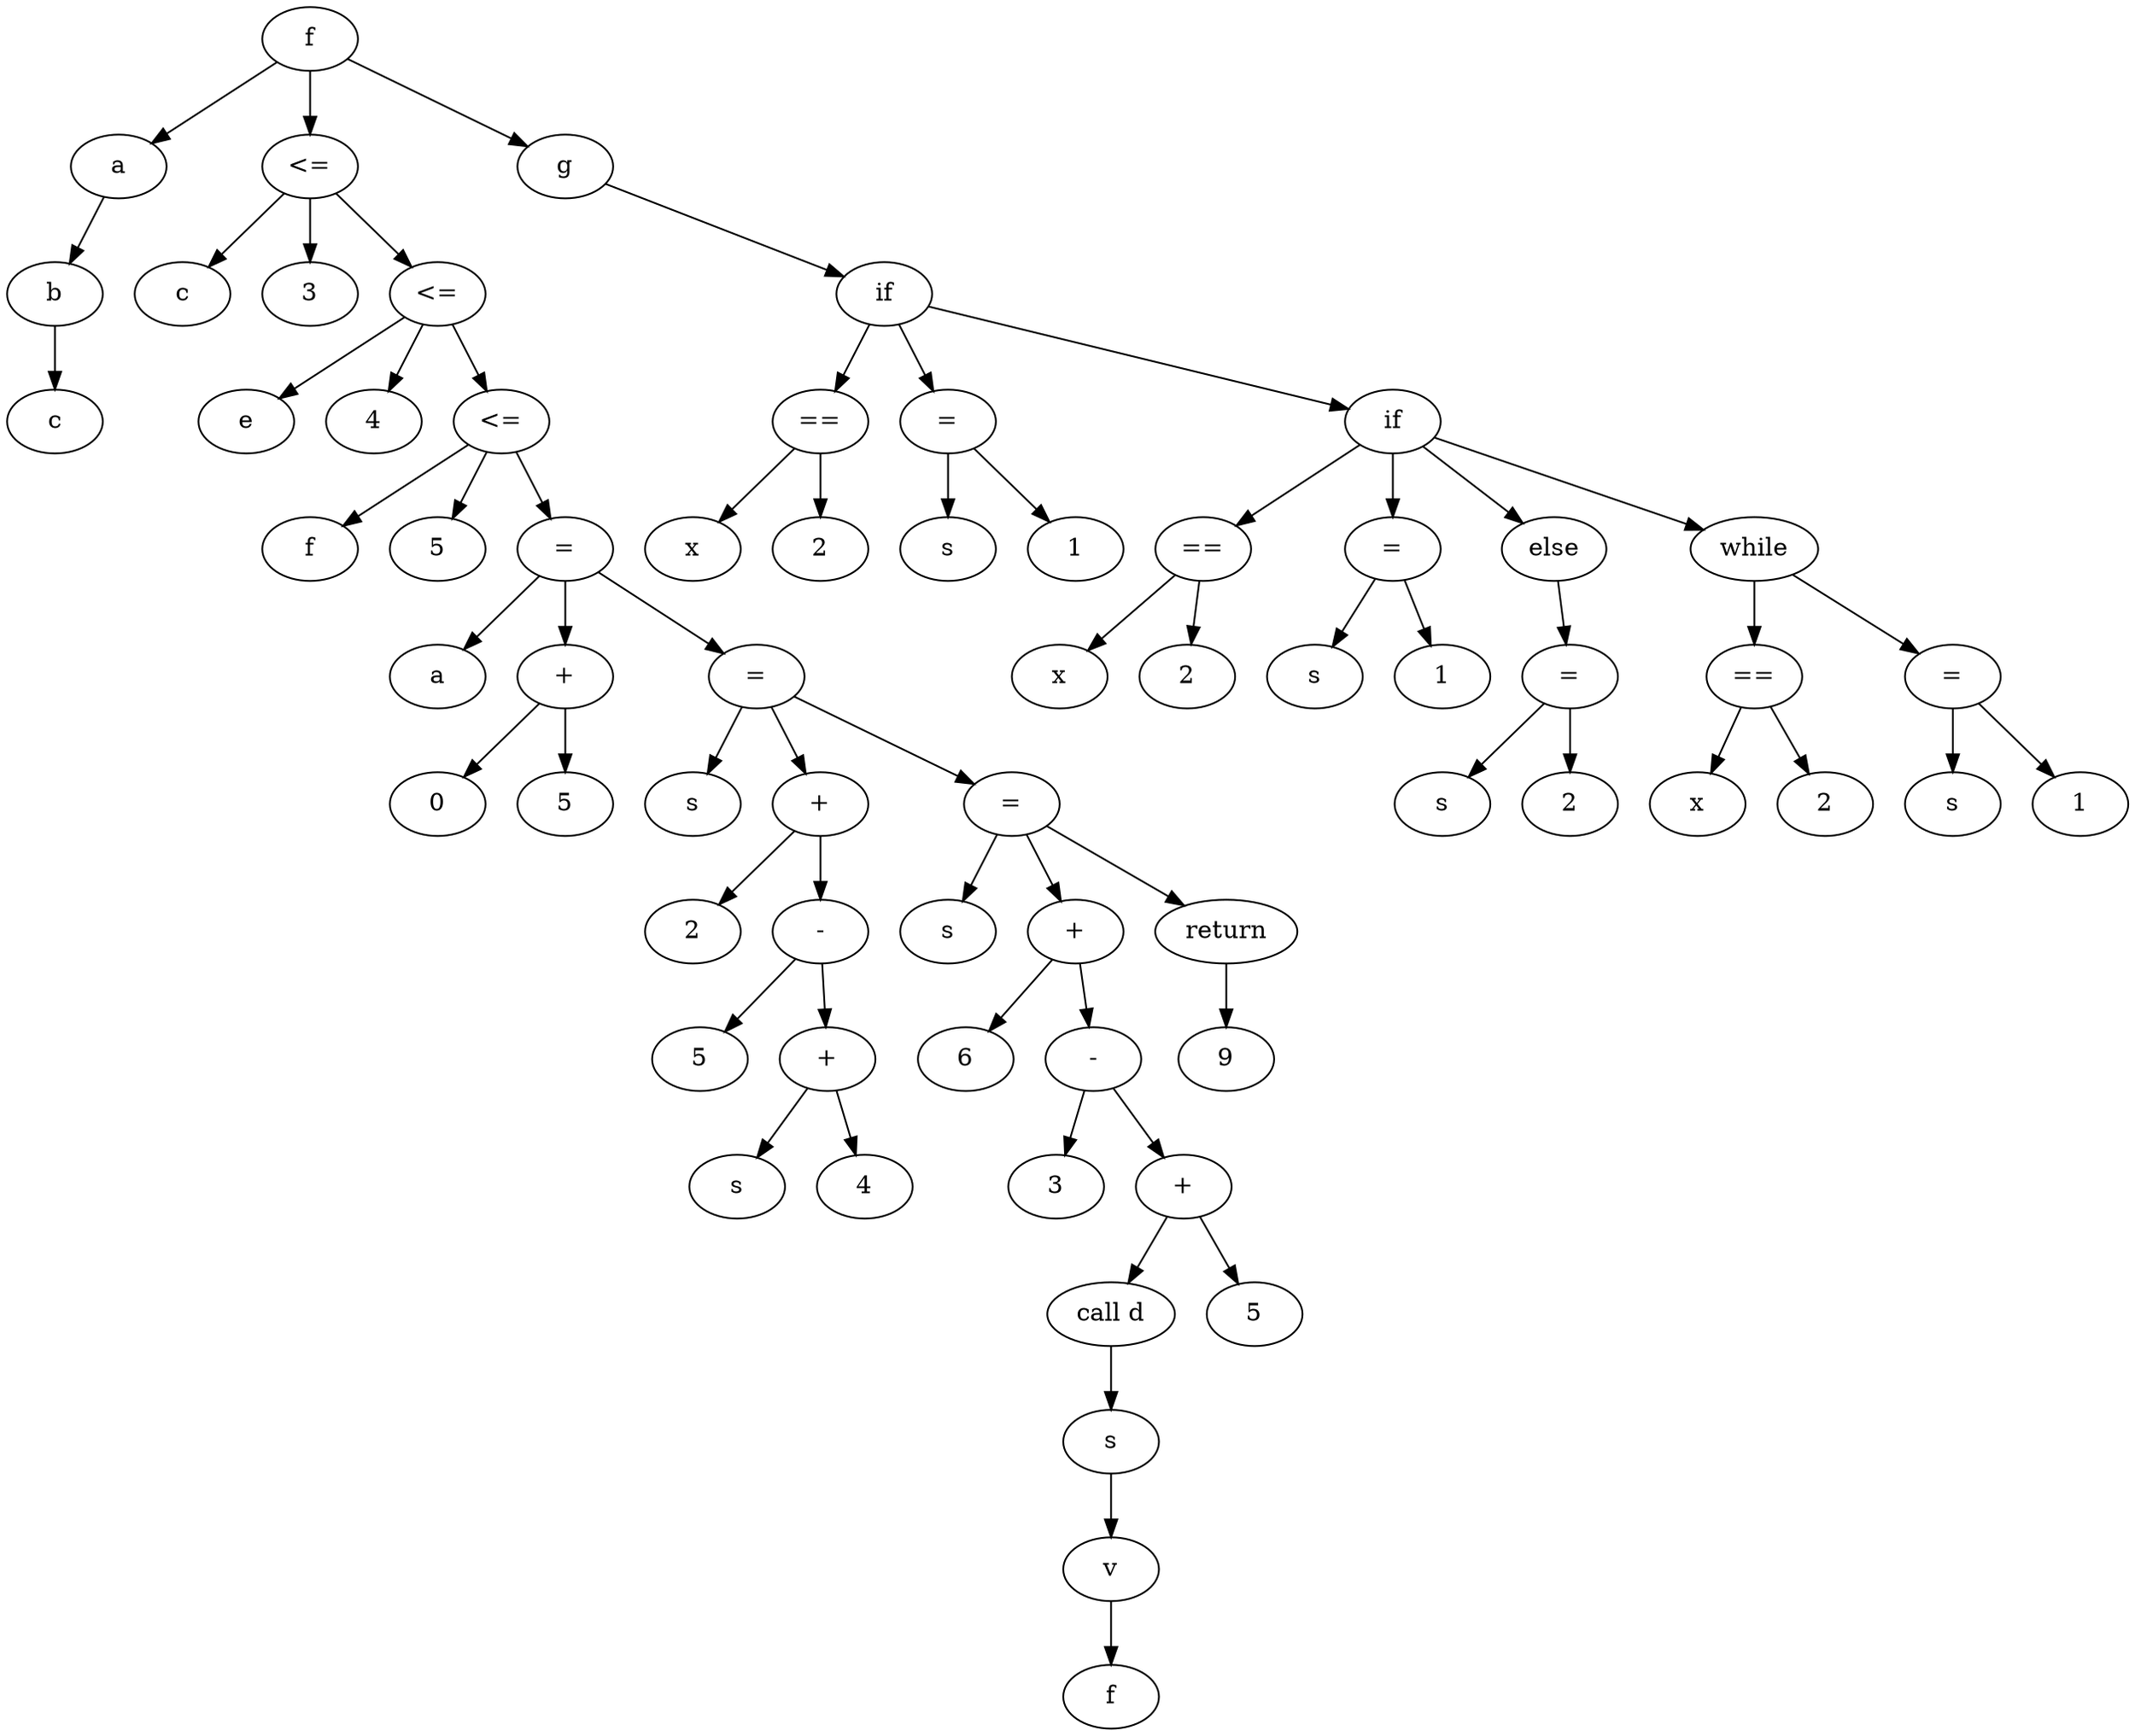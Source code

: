 # Executado assim: ./output2dot.sh 
# https://graphviz.org/doc/info/lang.html
digraph {
  x55766a5969f0 [label = "f"]
  x55766a5969f0 -> x55766a595570
  x55766a595570 [label = "a"]
  x55766a595570 -> x55766a595520
  x55766a595520 [label = "b"]
  x55766a595520 -> x55766a5954f0
  x55766a5954f0 [label = "c"]
  x55766a5969f0 -> x55766a595b20
  x55766a595b20 [label = "<="]
  x55766a595b20 -> x55766a595b50
  x55766a595b50 [label = "c"]
  x55766a595b20 -> x55766a595ba0
  x55766a595ba0 [label = "3"]
  x55766a595b20 -> x55766a595a70
  x55766a595a70 [label = "<="]
  x55766a595a70 -> x55766a595aa0
  x55766a595aa0 [label = "e"]
  x55766a595a70 -> x55766a595af0
  x55766a595af0 [label = "4"]
  x55766a595a70 -> x55766a5959c0
  x55766a5959c0 [label = "<="]
  x55766a5959c0 -> x55766a5959f0
  x55766a5959f0 [label = "f"]
  x55766a5959c0 -> x55766a595a40
  x55766a595a40 [label = "5"]
  x55766a5959c0 -> x55766a595dc0
  x55766a595dc0 [label = "="]
  x55766a595dc0 -> x55766a595df0
  x55766a595df0 [label = "a"]
  x55766a595dc0 -> x55766a595d70
  x55766a595d70 [label = "+"]
  x55766a595d70 -> x55766a595c90
  x55766a595c90 [label = "0"]
  x55766a595d70 -> x55766a595d40
  x55766a595d40 [label = "5"]
  x55766a595dc0 -> x55766a596230
  x55766a596230 [label = "="]
  x55766a596230 -> x55766a596260
  x55766a596260 [label = "s"]
  x55766a596230 -> x55766a5961e0
  x55766a5961e0 [label = "+"]
  x55766a5961e0 -> x55766a595f00
  x55766a595f00 [label = "2"]
  x55766a5961e0 -> x55766a596190
  x55766a596190 [label = "-"]
  x55766a596190 -> x55766a595fb0
  x55766a595fb0 [label = "5"]
  x55766a596190 -> x55766a596140
  x55766a596140 [label = "+"]
  x55766a596140 -> x55766a5960a0
  x55766a5960a0 [label = "s"]
  x55766a596140 -> x55766a596110
  x55766a596110 [label = "4"]
  x55766a596230 -> x55766a596870
  x55766a596870 [label = "="]
  x55766a596870 -> x55766a5968a0
  x55766a5968a0 [label = "s"]
  x55766a596870 -> x55766a596820
  x55766a596820 [label = "+"]
  x55766a596820 -> x55766a596370
  x55766a596370 [label = "6"]
  x55766a596820 -> x55766a5967d0
  x55766a5967d0 [label = "-"]
  x55766a5967d0 -> x55766a596420
  x55766a596420 [label = "3"]
  x55766a5967d0 -> x55766a596780
  x55766a596780 [label = "+"]
  x55766a596780 -> x55766a596660
  x55766a596660 [label = "call d"]
  x55766a596660 -> x55766a596510
  x55766a596510 [label = "s"]
  x55766a596510 -> x55766a596580
  x55766a596580 [label = "v"]
  x55766a596580 -> x55766a5965f0
  x55766a5965f0 [label = "f"]
  x55766a596780 -> x55766a596750
  x55766a596750 [label = "5"]
  x55766a596870 -> x55766a5969a0
  x55766a5969a0 [label = "return"]
  x55766a5969a0 -> x55766a596970
  x55766a596970 [label = "9"]
  x55766a5969f0 -> x55766a597780
  x55766a597780 [label = "g"]
  x55766a597780 -> x55766a596e60
  x55766a596e60 [label = "if"]
  x55766a596e60 -> x55766a596c60
  x55766a596c60 [label = "=="]
  x55766a596c60 -> x55766a596bc0
  x55766a596bc0 [label = "x"]
  x55766a596c60 -> x55766a596c30
  x55766a596c30 [label = "2"]
  x55766a596e60 -> x55766a596da0
  x55766a596da0 [label = "="]
  x55766a596da0 -> x55766a596dd0
  x55766a596dd0 [label = "s"]
  x55766a596da0 -> x55766a596d70
  x55766a596d70 [label = "1"]
  x55766a596e60 -> x55766a597340
  x55766a597340 [label = "if"]
  x55766a597340 -> x55766a596fd0
  x55766a596fd0 [label = "=="]
  x55766a596fd0 -> x55766a596f30
  x55766a596f30 [label = "x"]
  x55766a596fd0 -> x55766a596fa0
  x55766a596fa0 [label = "2"]
  x55766a597340 -> x55766a597110
  x55766a597110 [label = "="]
  x55766a597110 -> x55766a597140
  x55766a597140 [label = "s"]
  x55766a597110 -> x55766a5970e0
  x55766a5970e0 [label = "1"]
  x55766a597340 -> x55766a597390
  x55766a597390 [label = "else"]
  x55766a597390 -> x55766a5972c0
  x55766a5972c0 [label = "="]
  x55766a5972c0 -> x55766a5972f0
  x55766a5972f0 [label = "s"]
  x55766a5972c0 -> x55766a597290
  x55766a597290 [label = "2"]
  x55766a597340 -> x55766a597700
  x55766a597700 [label = "while"]
  x55766a597700 -> x55766a597540
  x55766a597540 [label = "=="]
  x55766a597540 -> x55766a5974a0
  x55766a5974a0 [label = "x"]
  x55766a597540 -> x55766a597510
  x55766a597510 [label = "2"]
  x55766a597700 -> x55766a597680
  x55766a597680 [label = "="]
  x55766a597680 -> x55766a5976b0
  x55766a5976b0 [label = "s"]
  x55766a597680 -> x55766a597650
  x55766a597650 [label = "1"]
}
